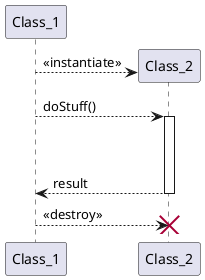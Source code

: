 @startuml
Class_1 --> Class_2**: <<instantiate>>
Class_1 --> Class_2++ : doStuff()
||45||
return result
Class_1 --> Class_2!! : <<destroy>>
@enduml
